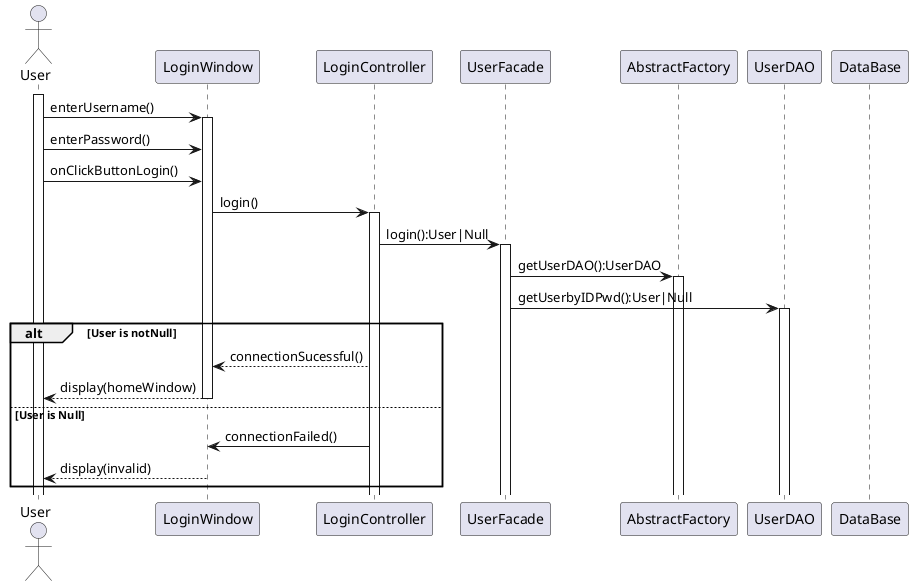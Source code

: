 @startuml
skinparam responseMessageBelowArrow true

actor User
participant LoginWindow
participant LoginController
participant UserFacade
participant AbstractFactory
participant UserDAO
participant DataBase

activate User

User -> LoginWindow++: enterUsername()
User -> LoginWindow: enterPassword()
User -> LoginWindow: onClickButtonLogin()
LoginWindow -> LoginController++: login()
LoginController -> UserFacade++: login():User|Null
UserFacade -> AbstractFactory++: getUserDAO():UserDAO
UserFacade -> UserDAO++: getUserbyIDPwd():User|Null

alt User is notNull
    LoginController --> LoginWindow: connectionSucessful()
    LoginWindow --> User--: display(homeWindow)
else User is Null
    LoginController -> LoginWindow: connectionFailed()
    LoginWindow --> User--: display(invalid)
end

@enduml